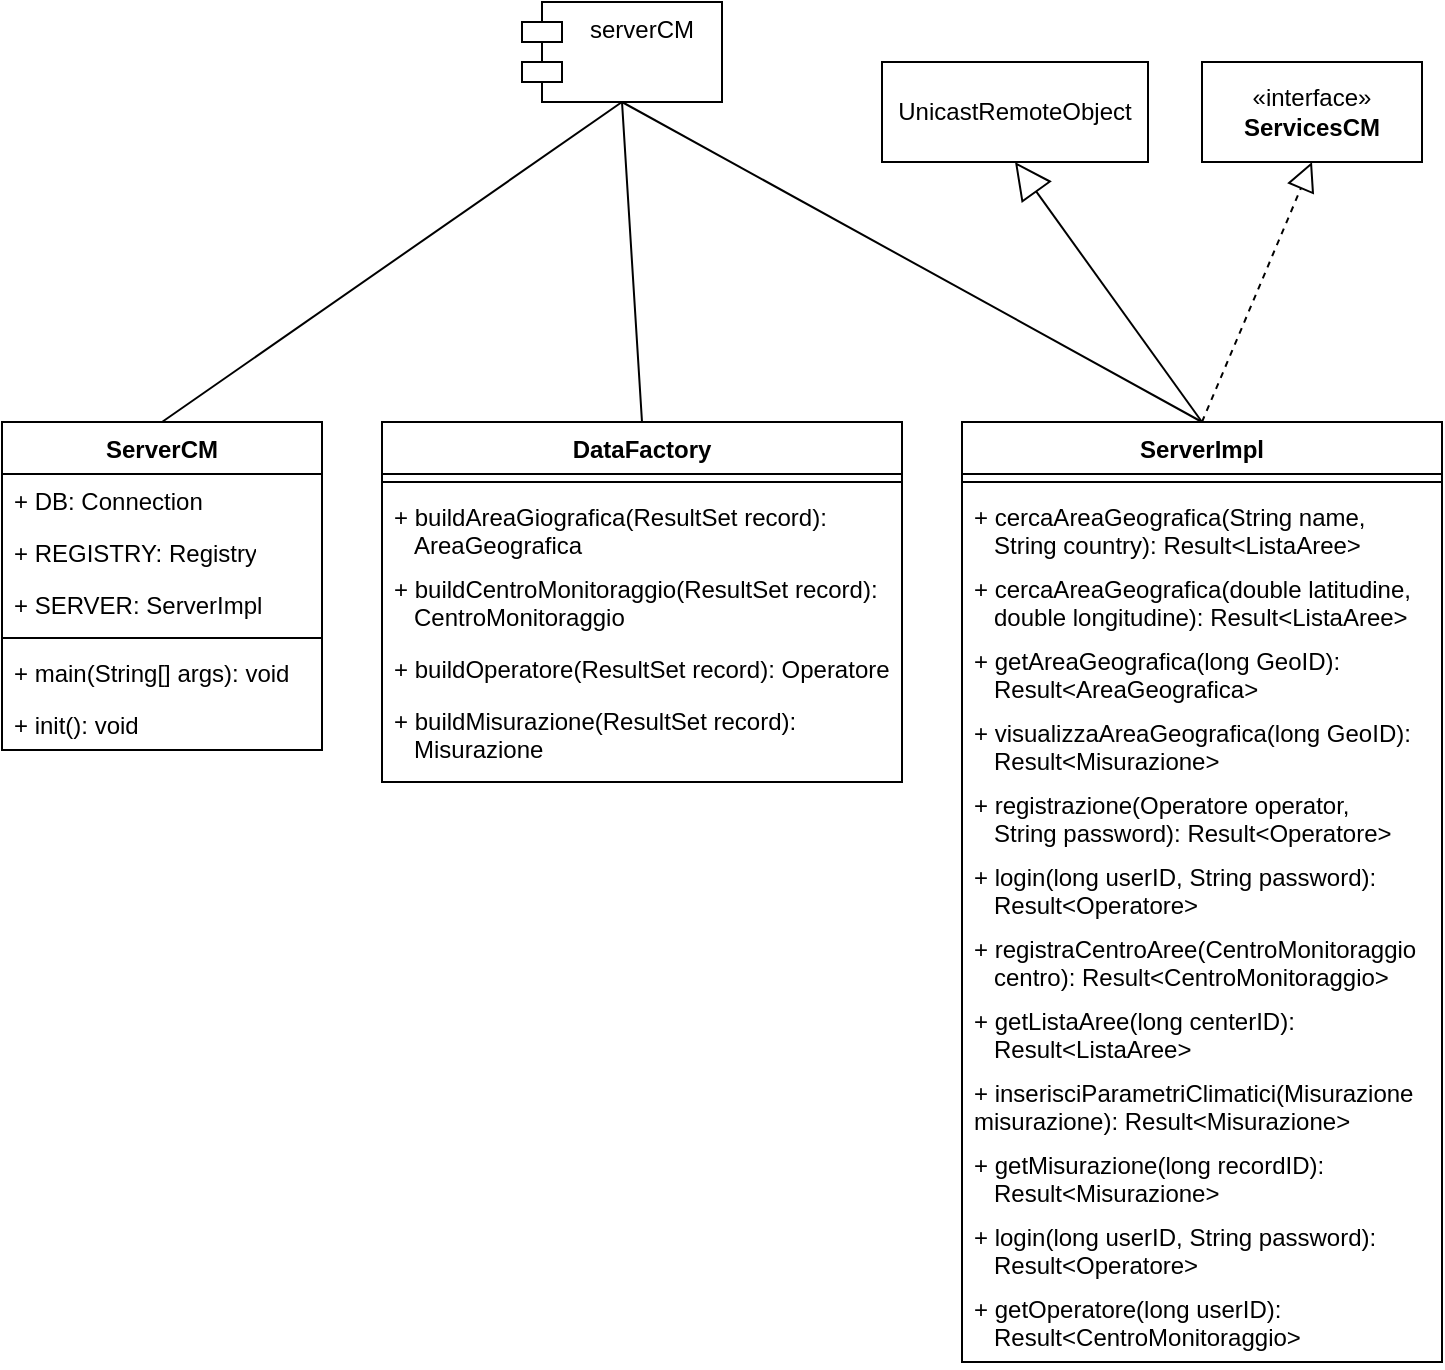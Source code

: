 <mxfile version="21.1.2" type="device">
  <diagram name="Page-1" id="96Em92dcf0RogF3gsbSg">
    <mxGraphModel dx="454" dy="565" grid="1" gridSize="10" guides="1" tooltips="1" connect="1" arrows="1" fold="1" page="1" pageScale="1" pageWidth="827" pageHeight="1169" math="0" shadow="0">
      <root>
        <mxCell id="0" />
        <mxCell id="1" parent="0" />
        <mxCell id="omaoCnyiv3AI-1zTPq6B-1" value="serverCM" style="shape=module;align=left;spacingLeft=20;align=center;verticalAlign=top;whiteSpace=wrap;html=1;" parent="1" vertex="1">
          <mxGeometry x="310" y="80" width="100" height="50" as="geometry" />
        </mxCell>
        <mxCell id="omaoCnyiv3AI-1zTPq6B-2" value="DataFactory" style="swimlane;fontStyle=1;align=center;verticalAlign=top;childLayout=stackLayout;horizontal=1;startSize=26;horizontalStack=0;resizeParent=1;resizeParentMax=0;resizeLast=0;collapsible=1;marginBottom=0;whiteSpace=wrap;html=1;" parent="1" vertex="1">
          <mxGeometry x="240" y="290" width="260" height="180" as="geometry" />
        </mxCell>
        <mxCell id="omaoCnyiv3AI-1zTPq6B-4" value="" style="line;strokeWidth=1;fillColor=none;align=left;verticalAlign=middle;spacingTop=-1;spacingLeft=3;spacingRight=3;rotatable=0;labelPosition=right;points=[];portConstraint=eastwest;strokeColor=inherit;" parent="omaoCnyiv3AI-1zTPq6B-2" vertex="1">
          <mxGeometry y="26" width="260" height="8" as="geometry" />
        </mxCell>
        <mxCell id="omaoCnyiv3AI-1zTPq6B-5" value="+ buildAreaGiografica(ResultSet record):&lt;br&gt;&amp;nbsp; &amp;nbsp;AreaGeografica" style="text;strokeColor=none;fillColor=none;align=left;verticalAlign=top;spacingLeft=4;spacingRight=4;overflow=hidden;rotatable=0;points=[[0,0.5],[1,0.5]];portConstraint=eastwest;whiteSpace=wrap;html=1;" parent="omaoCnyiv3AI-1zTPq6B-2" vertex="1">
          <mxGeometry y="34" width="260" height="36" as="geometry" />
        </mxCell>
        <mxCell id="TgeIsKB1GvQfznADrXBh-12" value="+ buildCentroMonitoraggio(ResultSet record):&lt;br&gt;&amp;nbsp; &amp;nbsp;CentroMonitoraggio" style="text;strokeColor=none;fillColor=none;align=left;verticalAlign=top;spacingLeft=4;spacingRight=4;overflow=hidden;rotatable=0;points=[[0,0.5],[1,0.5]];portConstraint=eastwest;whiteSpace=wrap;html=1;" vertex="1" parent="omaoCnyiv3AI-1zTPq6B-2">
          <mxGeometry y="70" width="260" height="40" as="geometry" />
        </mxCell>
        <mxCell id="TgeIsKB1GvQfznADrXBh-17" value="+ buildOperatore(ResultSet record): Operatore" style="text;strokeColor=none;fillColor=none;align=left;verticalAlign=top;spacingLeft=4;spacingRight=4;overflow=hidden;rotatable=0;points=[[0,0.5],[1,0.5]];portConstraint=eastwest;whiteSpace=wrap;html=1;" vertex="1" parent="omaoCnyiv3AI-1zTPq6B-2">
          <mxGeometry y="110" width="260" height="26" as="geometry" />
        </mxCell>
        <mxCell id="TgeIsKB1GvQfznADrXBh-19" value="+ buildMisurazione(ResultSet record):&lt;br&gt;&amp;nbsp; &amp;nbsp;Misurazione" style="text;strokeColor=none;fillColor=none;align=left;verticalAlign=top;spacingLeft=4;spacingRight=4;overflow=hidden;rotatable=0;points=[[0,0.5],[1,0.5]];portConstraint=eastwest;whiteSpace=wrap;html=1;" vertex="1" parent="omaoCnyiv3AI-1zTPq6B-2">
          <mxGeometry y="136" width="260" height="44" as="geometry" />
        </mxCell>
        <mxCell id="TgeIsKB1GvQfznADrXBh-1" value="ServerCM" style="swimlane;fontStyle=1;align=center;verticalAlign=top;childLayout=stackLayout;horizontal=1;startSize=26;horizontalStack=0;resizeParent=1;resizeParentMax=0;resizeLast=0;collapsible=1;marginBottom=0;whiteSpace=wrap;html=1;" vertex="1" parent="1">
          <mxGeometry x="50" y="290" width="160" height="164" as="geometry" />
        </mxCell>
        <mxCell id="TgeIsKB1GvQfznADrXBh-7" value="+ DB: Connection" style="text;strokeColor=none;fillColor=none;align=left;verticalAlign=top;spacingLeft=4;spacingRight=4;overflow=hidden;rotatable=0;points=[[0,0.5],[1,0.5]];portConstraint=eastwest;whiteSpace=wrap;html=1;" vertex="1" parent="TgeIsKB1GvQfznADrXBh-1">
          <mxGeometry y="26" width="160" height="26" as="geometry" />
        </mxCell>
        <mxCell id="TgeIsKB1GvQfznADrXBh-9" value="+ REGISTRY: Registry" style="text;strokeColor=none;fillColor=none;align=left;verticalAlign=top;spacingLeft=4;spacingRight=4;overflow=hidden;rotatable=0;points=[[0,0.5],[1,0.5]];portConstraint=eastwest;whiteSpace=wrap;html=1;" vertex="1" parent="TgeIsKB1GvQfznADrXBh-1">
          <mxGeometry y="52" width="160" height="26" as="geometry" />
        </mxCell>
        <mxCell id="TgeIsKB1GvQfznADrXBh-10" value="+ SERVER: ServerImpl" style="text;strokeColor=none;fillColor=none;align=left;verticalAlign=top;spacingLeft=4;spacingRight=4;overflow=hidden;rotatable=0;points=[[0,0.5],[1,0.5]];portConstraint=eastwest;whiteSpace=wrap;html=1;" vertex="1" parent="TgeIsKB1GvQfznADrXBh-1">
          <mxGeometry y="78" width="160" height="26" as="geometry" />
        </mxCell>
        <mxCell id="TgeIsKB1GvQfznADrXBh-2" value="" style="line;strokeWidth=1;fillColor=none;align=left;verticalAlign=middle;spacingTop=-1;spacingLeft=3;spacingRight=3;rotatable=0;labelPosition=right;points=[];portConstraint=eastwest;strokeColor=inherit;" vertex="1" parent="TgeIsKB1GvQfznADrXBh-1">
          <mxGeometry y="104" width="160" height="8" as="geometry" />
        </mxCell>
        <mxCell id="TgeIsKB1GvQfznADrXBh-11" value="+ main(String[] args): void" style="text;strokeColor=none;fillColor=none;align=left;verticalAlign=top;spacingLeft=4;spacingRight=4;overflow=hidden;rotatable=0;points=[[0,0.5],[1,0.5]];portConstraint=eastwest;whiteSpace=wrap;html=1;" vertex="1" parent="TgeIsKB1GvQfznADrXBh-1">
          <mxGeometry y="112" width="160" height="26" as="geometry" />
        </mxCell>
        <mxCell id="TgeIsKB1GvQfznADrXBh-3" value="+ init(): void" style="text;strokeColor=none;fillColor=none;align=left;verticalAlign=top;spacingLeft=4;spacingRight=4;overflow=hidden;rotatable=0;points=[[0,0.5],[1,0.5]];portConstraint=eastwest;whiteSpace=wrap;html=1;" vertex="1" parent="TgeIsKB1GvQfznADrXBh-1">
          <mxGeometry y="138" width="160" height="26" as="geometry" />
        </mxCell>
        <mxCell id="TgeIsKB1GvQfznADrXBh-4" value="ServerImpl" style="swimlane;fontStyle=1;align=center;verticalAlign=top;childLayout=stackLayout;horizontal=1;startSize=26;horizontalStack=0;resizeParent=1;resizeParentMax=0;resizeLast=0;collapsible=1;marginBottom=0;whiteSpace=wrap;html=1;" vertex="1" parent="1">
          <mxGeometry x="530" y="290" width="240" height="470" as="geometry" />
        </mxCell>
        <mxCell id="TgeIsKB1GvQfznADrXBh-5" value="" style="line;strokeWidth=1;fillColor=none;align=left;verticalAlign=middle;spacingTop=-1;spacingLeft=3;spacingRight=3;rotatable=0;labelPosition=right;points=[];portConstraint=eastwest;strokeColor=inherit;" vertex="1" parent="TgeIsKB1GvQfznADrXBh-4">
          <mxGeometry y="26" width="240" height="8" as="geometry" />
        </mxCell>
        <mxCell id="TgeIsKB1GvQfznADrXBh-6" value="+ cercaAreaGeografica(String name,&amp;nbsp; &amp;nbsp;&lt;br&gt;&amp;nbsp; &amp;nbsp;String country): Result&amp;lt;ListaAree&amp;gt;" style="text;strokeColor=none;fillColor=none;align=left;verticalAlign=top;spacingLeft=4;spacingRight=4;overflow=hidden;rotatable=0;points=[[0,0.5],[1,0.5]];portConstraint=eastwest;whiteSpace=wrap;html=1;" vertex="1" parent="TgeIsKB1GvQfznADrXBh-4">
          <mxGeometry y="34" width="240" height="36" as="geometry" />
        </mxCell>
        <mxCell id="TgeIsKB1GvQfznADrXBh-22" value="+ cercaAreaGeografica(double latitudine,&lt;br&gt;&amp;nbsp; &amp;nbsp;double longitudine): Result&amp;lt;ListaAree&amp;gt;" style="text;strokeColor=none;fillColor=none;align=left;verticalAlign=top;spacingLeft=4;spacingRight=4;overflow=hidden;rotatable=0;points=[[0,0.5],[1,0.5]];portConstraint=eastwest;whiteSpace=wrap;html=1;" vertex="1" parent="TgeIsKB1GvQfznADrXBh-4">
          <mxGeometry y="70" width="240" height="36" as="geometry" />
        </mxCell>
        <mxCell id="TgeIsKB1GvQfznADrXBh-23" value="+ getAreaGeografica(long GeoID):&lt;br&gt;&amp;nbsp; &amp;nbsp;Result&amp;lt;AreaGeografica&amp;gt;" style="text;strokeColor=none;fillColor=none;align=left;verticalAlign=top;spacingLeft=4;spacingRight=4;overflow=hidden;rotatable=0;points=[[0,0.5],[1,0.5]];portConstraint=eastwest;whiteSpace=wrap;html=1;" vertex="1" parent="TgeIsKB1GvQfznADrXBh-4">
          <mxGeometry y="106" width="240" height="36" as="geometry" />
        </mxCell>
        <mxCell id="TgeIsKB1GvQfznADrXBh-24" value="+ visualizzaAreaGeografica(long GeoID):&lt;br&gt;&amp;nbsp; &amp;nbsp;Result&amp;lt;Misurazione&amp;gt;" style="text;strokeColor=none;fillColor=none;align=left;verticalAlign=top;spacingLeft=4;spacingRight=4;overflow=hidden;rotatable=0;points=[[0,0.5],[1,0.5]];portConstraint=eastwest;whiteSpace=wrap;html=1;" vertex="1" parent="TgeIsKB1GvQfznADrXBh-4">
          <mxGeometry y="142" width="240" height="36" as="geometry" />
        </mxCell>
        <mxCell id="TgeIsKB1GvQfznADrXBh-25" value="+ registrazione(Operatore operator,&lt;br&gt;&amp;nbsp; &amp;nbsp;String password): Result&amp;lt;Operatore&amp;gt;" style="text;strokeColor=none;fillColor=none;align=left;verticalAlign=top;spacingLeft=4;spacingRight=4;overflow=hidden;rotatable=0;points=[[0,0.5],[1,0.5]];portConstraint=eastwest;whiteSpace=wrap;html=1;" vertex="1" parent="TgeIsKB1GvQfznADrXBh-4">
          <mxGeometry y="178" width="240" height="36" as="geometry" />
        </mxCell>
        <mxCell id="TgeIsKB1GvQfznADrXBh-27" value="+ login(long userID, String password):&lt;br&gt;&amp;nbsp; &amp;nbsp;Result&amp;lt;Operatore&amp;gt;" style="text;strokeColor=none;fillColor=none;align=left;verticalAlign=top;spacingLeft=4;spacingRight=4;overflow=hidden;rotatable=0;points=[[0,0.5],[1,0.5]];portConstraint=eastwest;whiteSpace=wrap;html=1;" vertex="1" parent="TgeIsKB1GvQfznADrXBh-4">
          <mxGeometry y="214" width="240" height="36" as="geometry" />
        </mxCell>
        <mxCell id="TgeIsKB1GvQfznADrXBh-26" value="+ registraCentroAree(CentroMonitoraggio&lt;br&gt;&amp;nbsp; &amp;nbsp;centro): Result&amp;lt;CentroMonitoraggio&amp;gt;" style="text;strokeColor=none;fillColor=none;align=left;verticalAlign=top;spacingLeft=4;spacingRight=4;overflow=hidden;rotatable=0;points=[[0,0.5],[1,0.5]];portConstraint=eastwest;whiteSpace=wrap;html=1;" vertex="1" parent="TgeIsKB1GvQfznADrXBh-4">
          <mxGeometry y="250" width="240" height="36" as="geometry" />
        </mxCell>
        <mxCell id="TgeIsKB1GvQfznADrXBh-28" value="+ getListaAree(long centerID):&lt;br&gt;&amp;nbsp; &amp;nbsp;Result&amp;lt;ListaAree&amp;gt;" style="text;strokeColor=none;fillColor=none;align=left;verticalAlign=top;spacingLeft=4;spacingRight=4;overflow=hidden;rotatable=0;points=[[0,0.5],[1,0.5]];portConstraint=eastwest;whiteSpace=wrap;html=1;" vertex="1" parent="TgeIsKB1GvQfznADrXBh-4">
          <mxGeometry y="286" width="240" height="36" as="geometry" />
        </mxCell>
        <mxCell id="TgeIsKB1GvQfznADrXBh-29" value="+ inserisciParametriClimatici(Misurazione misurazione):&amp;nbsp;Result&amp;lt;Misurazione&amp;gt;" style="text;strokeColor=none;fillColor=none;align=left;verticalAlign=top;spacingLeft=4;spacingRight=4;overflow=hidden;rotatable=0;points=[[0,0.5],[1,0.5]];portConstraint=eastwest;whiteSpace=wrap;html=1;" vertex="1" parent="TgeIsKB1GvQfznADrXBh-4">
          <mxGeometry y="322" width="240" height="36" as="geometry" />
        </mxCell>
        <mxCell id="TgeIsKB1GvQfznADrXBh-30" value="+ getMisurazione(long recordID):&lt;br&gt;&amp;nbsp; &amp;nbsp;Result&amp;lt;Misurazione&amp;gt;" style="text;strokeColor=none;fillColor=none;align=left;verticalAlign=top;spacingLeft=4;spacingRight=4;overflow=hidden;rotatable=0;points=[[0,0.5],[1,0.5]];portConstraint=eastwest;whiteSpace=wrap;html=1;" vertex="1" parent="TgeIsKB1GvQfznADrXBh-4">
          <mxGeometry y="358" width="240" height="36" as="geometry" />
        </mxCell>
        <mxCell id="TgeIsKB1GvQfznADrXBh-32" value="+ login(long userID, String password):&lt;br&gt;&amp;nbsp; &amp;nbsp;Result&amp;lt;Operatore&amp;gt;" style="text;strokeColor=none;fillColor=none;align=left;verticalAlign=top;spacingLeft=4;spacingRight=4;overflow=hidden;rotatable=0;points=[[0,0.5],[1,0.5]];portConstraint=eastwest;whiteSpace=wrap;html=1;" vertex="1" parent="TgeIsKB1GvQfznADrXBh-4">
          <mxGeometry y="394" width="240" height="36" as="geometry" />
        </mxCell>
        <mxCell id="TgeIsKB1GvQfznADrXBh-31" value="+ getOperatore(long userID):&lt;br&gt;&amp;nbsp; &amp;nbsp;Result&amp;lt;CentroMonitoraggio&amp;gt;" style="text;strokeColor=none;fillColor=none;align=left;verticalAlign=top;spacingLeft=4;spacingRight=4;overflow=hidden;rotatable=0;points=[[0,0.5],[1,0.5]];portConstraint=eastwest;whiteSpace=wrap;html=1;" vertex="1" parent="TgeIsKB1GvQfznADrXBh-4">
          <mxGeometry y="430" width="240" height="40" as="geometry" />
        </mxCell>
        <mxCell id="TgeIsKB1GvQfznADrXBh-20" value="«interface»&lt;br&gt;&lt;b&gt;ServicesCM&lt;/b&gt;" style="html=1;whiteSpace=wrap;" vertex="1" parent="1">
          <mxGeometry x="650" y="110" width="110" height="50" as="geometry" />
        </mxCell>
        <mxCell id="TgeIsKB1GvQfznADrXBh-21" value="UnicastRemoteObject" style="html=1;whiteSpace=wrap;" vertex="1" parent="1">
          <mxGeometry x="490" y="110" width="133" height="50" as="geometry" />
        </mxCell>
        <mxCell id="TgeIsKB1GvQfznADrXBh-34" value="" style="endArrow=none;html=1;rounded=0;exitX=0.5;exitY=1;exitDx=0;exitDy=0;entryX=0.5;entryY=0;entryDx=0;entryDy=0;" edge="1" parent="1" source="omaoCnyiv3AI-1zTPq6B-1" target="TgeIsKB1GvQfznADrXBh-1">
          <mxGeometry relative="1" as="geometry">
            <mxPoint x="310" y="320" as="sourcePoint" />
            <mxPoint x="470" y="320" as="targetPoint" />
          </mxGeometry>
        </mxCell>
        <mxCell id="TgeIsKB1GvQfznADrXBh-37" value="" style="endArrow=none;html=1;rounded=0;exitX=0.5;exitY=1;exitDx=0;exitDy=0;entryX=0.5;entryY=0;entryDx=0;entryDy=0;" edge="1" parent="1" source="omaoCnyiv3AI-1zTPq6B-1" target="omaoCnyiv3AI-1zTPq6B-2">
          <mxGeometry relative="1" as="geometry">
            <mxPoint x="424" y="140" as="sourcePoint" />
            <mxPoint x="130" y="300" as="targetPoint" />
          </mxGeometry>
        </mxCell>
        <mxCell id="TgeIsKB1GvQfznADrXBh-38" value="" style="endArrow=none;html=1;rounded=0;entryX=0.5;entryY=0;entryDx=0;entryDy=0;exitX=0.5;exitY=1;exitDx=0;exitDy=0;" edge="1" parent="1" source="omaoCnyiv3AI-1zTPq6B-1" target="TgeIsKB1GvQfznADrXBh-4">
          <mxGeometry relative="1" as="geometry">
            <mxPoint x="410" y="130" as="sourcePoint" />
            <mxPoint x="140" y="310" as="targetPoint" />
          </mxGeometry>
        </mxCell>
        <mxCell id="TgeIsKB1GvQfznADrXBh-39" value="" style="endArrow=block;endSize=16;endFill=0;html=1;rounded=0;entryX=0.5;entryY=1;entryDx=0;entryDy=0;exitX=0.5;exitY=0;exitDx=0;exitDy=0;" edge="1" parent="1" source="TgeIsKB1GvQfznADrXBh-4" target="TgeIsKB1GvQfznADrXBh-21">
          <mxGeometry width="160" relative="1" as="geometry">
            <mxPoint x="760" y="220" as="sourcePoint" />
            <mxPoint x="690" y="290" as="targetPoint" />
          </mxGeometry>
        </mxCell>
        <mxCell id="TgeIsKB1GvQfznADrXBh-40" value="" style="endArrow=block;dashed=1;endFill=0;endSize=12;html=1;rounded=0;exitX=0.5;exitY=0;exitDx=0;exitDy=0;entryX=0.5;entryY=1;entryDx=0;entryDy=0;" edge="1" parent="1" source="TgeIsKB1GvQfznADrXBh-4" target="TgeIsKB1GvQfznADrXBh-20">
          <mxGeometry width="160" relative="1" as="geometry">
            <mxPoint x="420" y="680" as="sourcePoint" />
            <mxPoint x="580" y="680" as="targetPoint" />
          </mxGeometry>
        </mxCell>
      </root>
    </mxGraphModel>
  </diagram>
</mxfile>

